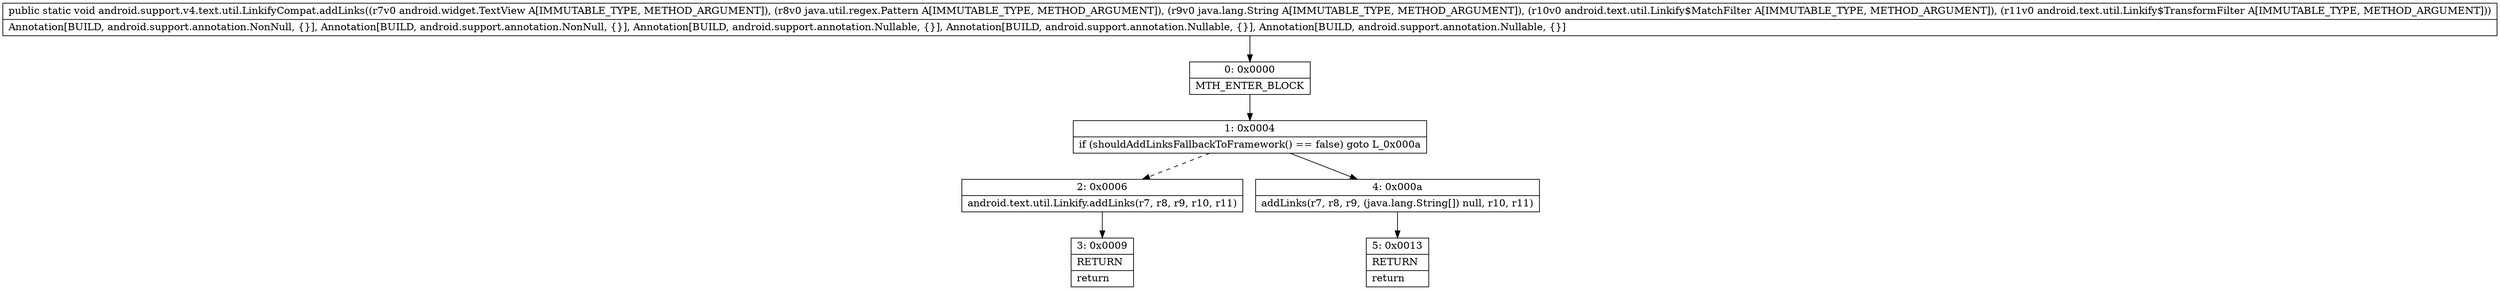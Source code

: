 digraph "CFG forandroid.support.v4.text.util.LinkifyCompat.addLinks(Landroid\/widget\/TextView;Ljava\/util\/regex\/Pattern;Ljava\/lang\/String;Landroid\/text\/util\/Linkify$MatchFilter;Landroid\/text\/util\/Linkify$TransformFilter;)V" {
Node_0 [shape=record,label="{0\:\ 0x0000|MTH_ENTER_BLOCK\l}"];
Node_1 [shape=record,label="{1\:\ 0x0004|if (shouldAddLinksFallbackToFramework() == false) goto L_0x000a\l}"];
Node_2 [shape=record,label="{2\:\ 0x0006|android.text.util.Linkify.addLinks(r7, r8, r9, r10, r11)\l}"];
Node_3 [shape=record,label="{3\:\ 0x0009|RETURN\l|return\l}"];
Node_4 [shape=record,label="{4\:\ 0x000a|addLinks(r7, r8, r9, (java.lang.String[]) null, r10, r11)\l}"];
Node_5 [shape=record,label="{5\:\ 0x0013|RETURN\l|return\l}"];
MethodNode[shape=record,label="{public static void android.support.v4.text.util.LinkifyCompat.addLinks((r7v0 android.widget.TextView A[IMMUTABLE_TYPE, METHOD_ARGUMENT]), (r8v0 java.util.regex.Pattern A[IMMUTABLE_TYPE, METHOD_ARGUMENT]), (r9v0 java.lang.String A[IMMUTABLE_TYPE, METHOD_ARGUMENT]), (r10v0 android.text.util.Linkify$MatchFilter A[IMMUTABLE_TYPE, METHOD_ARGUMENT]), (r11v0 android.text.util.Linkify$TransformFilter A[IMMUTABLE_TYPE, METHOD_ARGUMENT]))  | Annotation[BUILD, android.support.annotation.NonNull, \{\}], Annotation[BUILD, android.support.annotation.NonNull, \{\}], Annotation[BUILD, android.support.annotation.Nullable, \{\}], Annotation[BUILD, android.support.annotation.Nullable, \{\}], Annotation[BUILD, android.support.annotation.Nullable, \{\}]\l}"];
MethodNode -> Node_0;
Node_0 -> Node_1;
Node_1 -> Node_2[style=dashed];
Node_1 -> Node_4;
Node_2 -> Node_3;
Node_4 -> Node_5;
}

